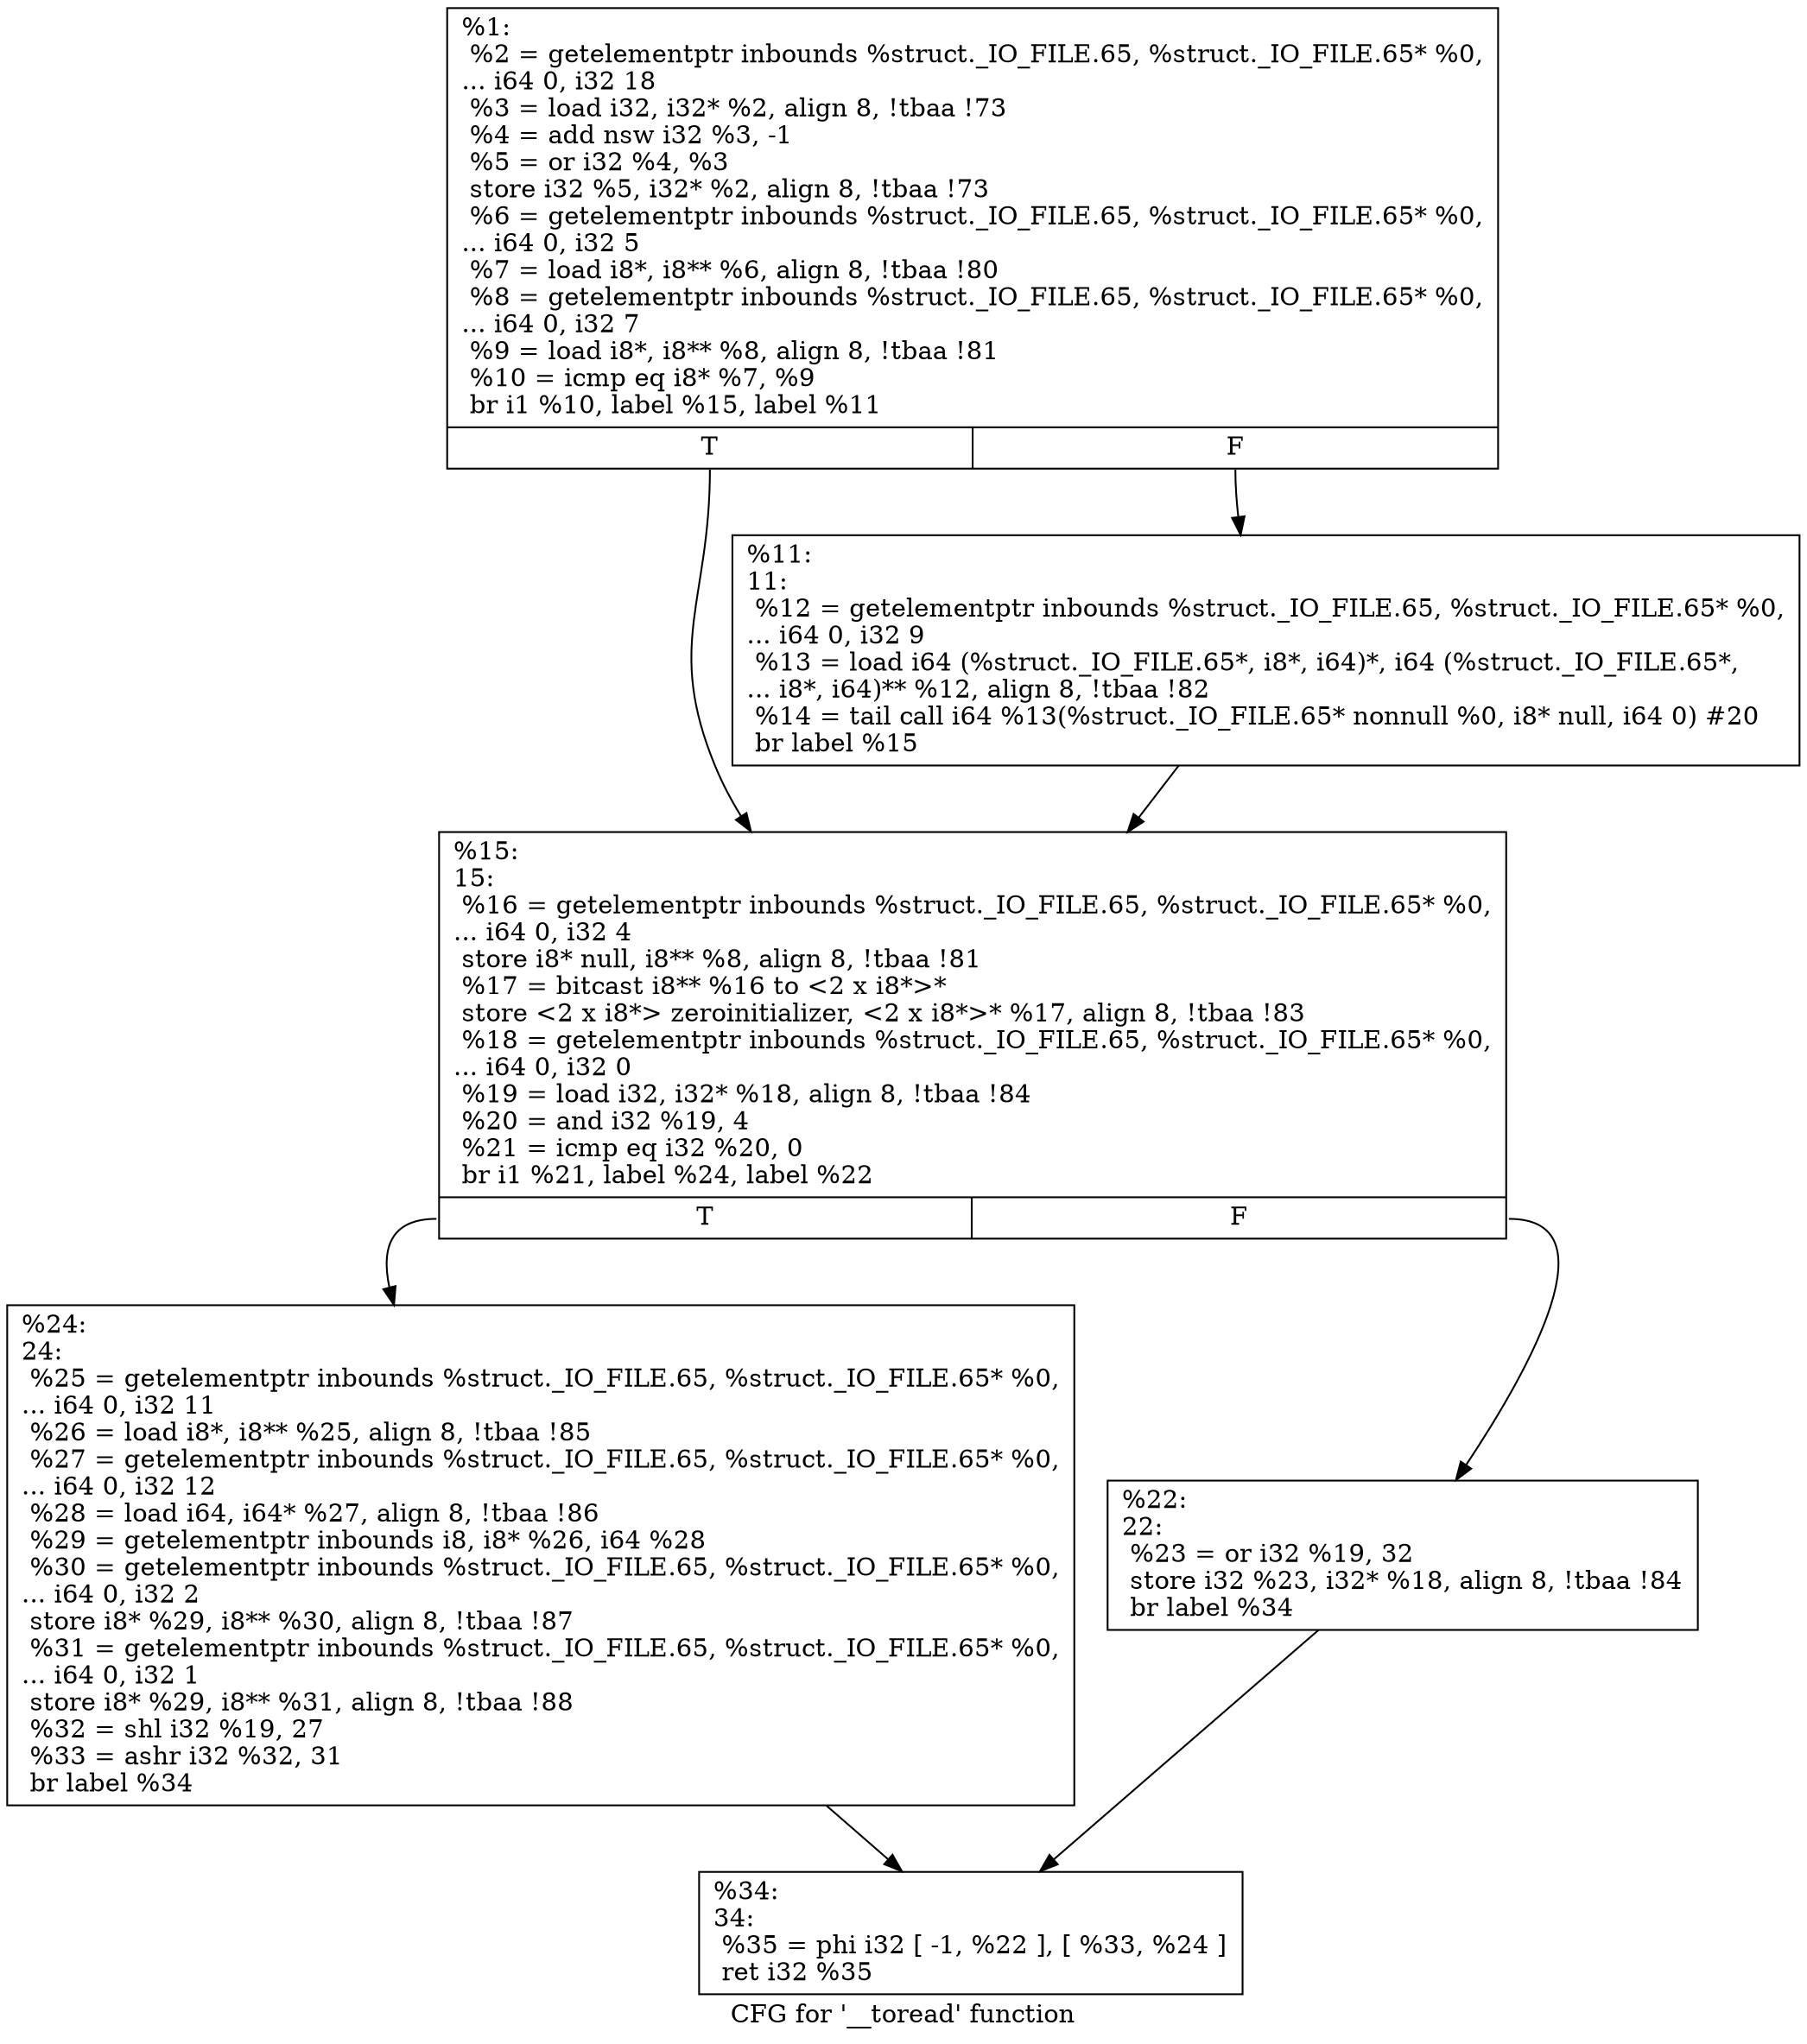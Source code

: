 digraph "CFG for '__toread' function" {
	label="CFG for '__toread' function";

	Node0x2356320 [shape=record,label="{%1:\l  %2 = getelementptr inbounds %struct._IO_FILE.65, %struct._IO_FILE.65* %0,\l... i64 0, i32 18\l  %3 = load i32, i32* %2, align 8, !tbaa !73\l  %4 = add nsw i32 %3, -1\l  %5 = or i32 %4, %3\l  store i32 %5, i32* %2, align 8, !tbaa !73\l  %6 = getelementptr inbounds %struct._IO_FILE.65, %struct._IO_FILE.65* %0,\l... i64 0, i32 5\l  %7 = load i8*, i8** %6, align 8, !tbaa !80\l  %8 = getelementptr inbounds %struct._IO_FILE.65, %struct._IO_FILE.65* %0,\l... i64 0, i32 7\l  %9 = load i8*, i8** %8, align 8, !tbaa !81\l  %10 = icmp eq i8* %7, %9\l  br i1 %10, label %15, label %11\l|{<s0>T|<s1>F}}"];
	Node0x2356320:s0 -> Node0x2359990;
	Node0x2356320:s1 -> Node0x2359900;
	Node0x2359900 [shape=record,label="{%11:\l11:                                               \l  %12 = getelementptr inbounds %struct._IO_FILE.65, %struct._IO_FILE.65* %0,\l... i64 0, i32 9\l  %13 = load i64 (%struct._IO_FILE.65*, i8*, i64)*, i64 (%struct._IO_FILE.65*,\l... i8*, i64)** %12, align 8, !tbaa !82\l  %14 = tail call i64 %13(%struct._IO_FILE.65* nonnull %0, i8* null, i64 0) #20\l  br label %15\l}"];
	Node0x2359900 -> Node0x2359990;
	Node0x2359990 [shape=record,label="{%15:\l15:                                               \l  %16 = getelementptr inbounds %struct._IO_FILE.65, %struct._IO_FILE.65* %0,\l... i64 0, i32 4\l  store i8* null, i8** %8, align 8, !tbaa !81\l  %17 = bitcast i8** %16 to \<2 x i8*\>*\l  store \<2 x i8*\> zeroinitializer, \<2 x i8*\>* %17, align 8, !tbaa !83\l  %18 = getelementptr inbounds %struct._IO_FILE.65, %struct._IO_FILE.65* %0,\l... i64 0, i32 0\l  %19 = load i32, i32* %18, align 8, !tbaa !84\l  %20 = and i32 %19, 4\l  %21 = icmp eq i32 %20, 0\l  br i1 %21, label %24, label %22\l|{<s0>T|<s1>F}}"];
	Node0x2359990:s0 -> Node0x2359a30;
	Node0x2359990:s1 -> Node0x23599e0;
	Node0x23599e0 [shape=record,label="{%22:\l22:                                               \l  %23 = or i32 %19, 32\l  store i32 %23, i32* %18, align 8, !tbaa !84\l  br label %34\l}"];
	Node0x23599e0 -> Node0x2359a80;
	Node0x2359a30 [shape=record,label="{%24:\l24:                                               \l  %25 = getelementptr inbounds %struct._IO_FILE.65, %struct._IO_FILE.65* %0,\l... i64 0, i32 11\l  %26 = load i8*, i8** %25, align 8, !tbaa !85\l  %27 = getelementptr inbounds %struct._IO_FILE.65, %struct._IO_FILE.65* %0,\l... i64 0, i32 12\l  %28 = load i64, i64* %27, align 8, !tbaa !86\l  %29 = getelementptr inbounds i8, i8* %26, i64 %28\l  %30 = getelementptr inbounds %struct._IO_FILE.65, %struct._IO_FILE.65* %0,\l... i64 0, i32 2\l  store i8* %29, i8** %30, align 8, !tbaa !87\l  %31 = getelementptr inbounds %struct._IO_FILE.65, %struct._IO_FILE.65* %0,\l... i64 0, i32 1\l  store i8* %29, i8** %31, align 8, !tbaa !88\l  %32 = shl i32 %19, 27\l  %33 = ashr i32 %32, 31\l  br label %34\l}"];
	Node0x2359a30 -> Node0x2359a80;
	Node0x2359a80 [shape=record,label="{%34:\l34:                                               \l  %35 = phi i32 [ -1, %22 ], [ %33, %24 ]\l  ret i32 %35\l}"];
}
